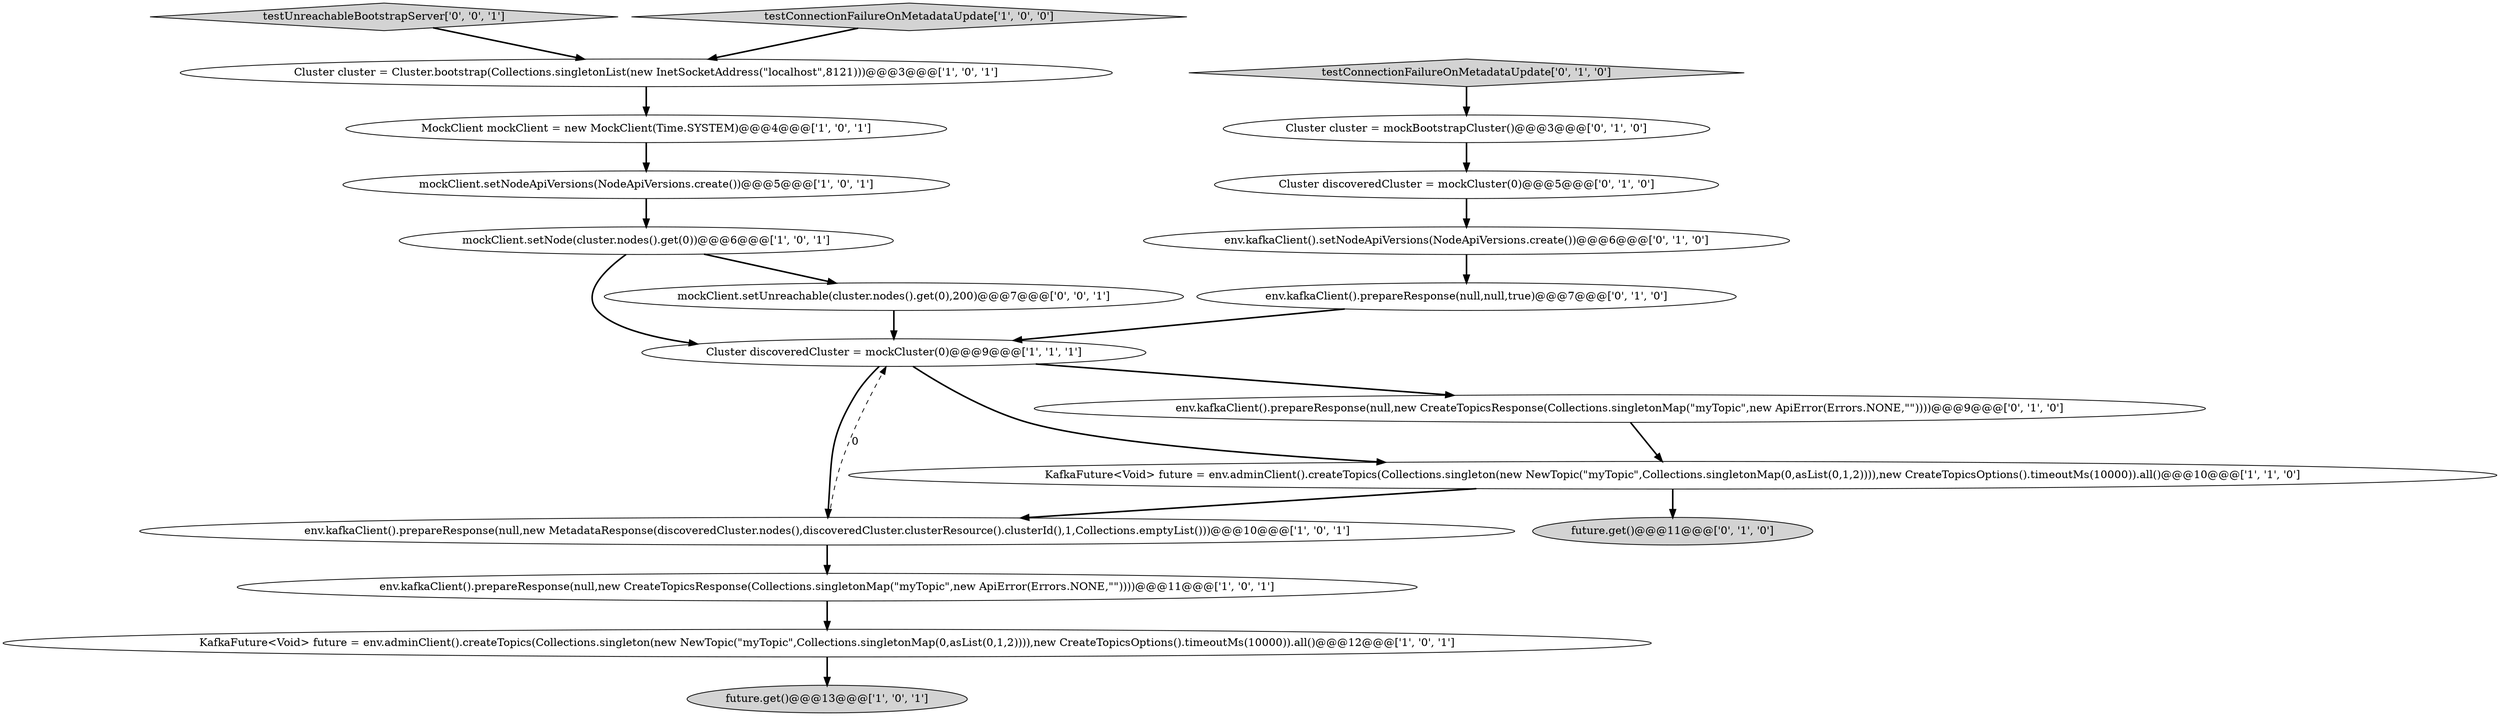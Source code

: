 digraph {
3 [style = filled, label = "Cluster discoveredCluster = mockCluster(0)@@@9@@@['1', '1', '1']", fillcolor = white, shape = ellipse image = "AAA0AAABBB1BBB"];
4 [style = filled, label = "env.kafkaClient().prepareResponse(null,new MetadataResponse(discoveredCluster.nodes(),discoveredCluster.clusterResource().clusterId(),1,Collections.emptyList()))@@@10@@@['1', '0', '1']", fillcolor = white, shape = ellipse image = "AAA0AAABBB1BBB"];
8 [style = filled, label = "KafkaFuture<Void> future = env.adminClient().createTopics(Collections.singleton(new NewTopic(\"myTopic\",Collections.singletonMap(0,asList(0,1,2)))),new CreateTopicsOptions().timeoutMs(10000)).all()@@@12@@@['1', '0', '1']", fillcolor = white, shape = ellipse image = "AAA0AAABBB1BBB"];
18 [style = filled, label = "testUnreachableBootstrapServer['0', '0', '1']", fillcolor = lightgray, shape = diamond image = "AAA0AAABBB3BBB"];
6 [style = filled, label = "mockClient.setNodeApiVersions(NodeApiVersions.create())@@@5@@@['1', '0', '1']", fillcolor = white, shape = ellipse image = "AAA0AAABBB1BBB"];
0 [style = filled, label = "Cluster cluster = Cluster.bootstrap(Collections.singletonList(new InetSocketAddress(\"localhost\",8121)))@@@3@@@['1', '0', '1']", fillcolor = white, shape = ellipse image = "AAA0AAABBB1BBB"];
5 [style = filled, label = "env.kafkaClient().prepareResponse(null,new CreateTopicsResponse(Collections.singletonMap(\"myTopic\",new ApiError(Errors.NONE,\"\"))))@@@11@@@['1', '0', '1']", fillcolor = white, shape = ellipse image = "AAA0AAABBB1BBB"];
9 [style = filled, label = "mockClient.setNode(cluster.nodes().get(0))@@@6@@@['1', '0', '1']", fillcolor = white, shape = ellipse image = "AAA0AAABBB1BBB"];
11 [style = filled, label = "testConnectionFailureOnMetadataUpdate['0', '1', '0']", fillcolor = lightgray, shape = diamond image = "AAA0AAABBB2BBB"];
12 [style = filled, label = "env.kafkaClient().setNodeApiVersions(NodeApiVersions.create())@@@6@@@['0', '1', '0']", fillcolor = white, shape = ellipse image = "AAA1AAABBB2BBB"];
10 [style = filled, label = "KafkaFuture<Void> future = env.adminClient().createTopics(Collections.singleton(new NewTopic(\"myTopic\",Collections.singletonMap(0,asList(0,1,2)))),new CreateTopicsOptions().timeoutMs(10000)).all()@@@10@@@['1', '1', '0']", fillcolor = white, shape = ellipse image = "AAA0AAABBB1BBB"];
13 [style = filled, label = "env.kafkaClient().prepareResponse(null,null,true)@@@7@@@['0', '1', '0']", fillcolor = white, shape = ellipse image = "AAA0AAABBB2BBB"];
2 [style = filled, label = "MockClient mockClient = new MockClient(Time.SYSTEM)@@@4@@@['1', '0', '1']", fillcolor = white, shape = ellipse image = "AAA0AAABBB1BBB"];
1 [style = filled, label = "testConnectionFailureOnMetadataUpdate['1', '0', '0']", fillcolor = lightgray, shape = diamond image = "AAA0AAABBB1BBB"];
14 [style = filled, label = "Cluster cluster = mockBootstrapCluster()@@@3@@@['0', '1', '0']", fillcolor = white, shape = ellipse image = "AAA0AAABBB2BBB"];
17 [style = filled, label = "Cluster discoveredCluster = mockCluster(0)@@@5@@@['0', '1', '0']", fillcolor = white, shape = ellipse image = "AAA0AAABBB2BBB"];
16 [style = filled, label = "future.get()@@@11@@@['0', '1', '0']", fillcolor = lightgray, shape = ellipse image = "AAA0AAABBB2BBB"];
15 [style = filled, label = "env.kafkaClient().prepareResponse(null,new CreateTopicsResponse(Collections.singletonMap(\"myTopic\",new ApiError(Errors.NONE,\"\"))))@@@9@@@['0', '1', '0']", fillcolor = white, shape = ellipse image = "AAA1AAABBB2BBB"];
7 [style = filled, label = "future.get()@@@13@@@['1', '0', '1']", fillcolor = lightgray, shape = ellipse image = "AAA0AAABBB1BBB"];
19 [style = filled, label = "mockClient.setUnreachable(cluster.nodes().get(0),200)@@@7@@@['0', '0', '1']", fillcolor = white, shape = ellipse image = "AAA0AAABBB3BBB"];
10->16 [style = bold, label=""];
19->3 [style = bold, label=""];
9->19 [style = bold, label=""];
3->10 [style = bold, label=""];
14->17 [style = bold, label=""];
5->8 [style = bold, label=""];
4->5 [style = bold, label=""];
9->3 [style = bold, label=""];
17->12 [style = bold, label=""];
4->3 [style = dashed, label="0"];
11->14 [style = bold, label=""];
12->13 [style = bold, label=""];
6->9 [style = bold, label=""];
10->4 [style = bold, label=""];
3->15 [style = bold, label=""];
2->6 [style = bold, label=""];
13->3 [style = bold, label=""];
8->7 [style = bold, label=""];
0->2 [style = bold, label=""];
18->0 [style = bold, label=""];
15->10 [style = bold, label=""];
3->4 [style = bold, label=""];
1->0 [style = bold, label=""];
}
